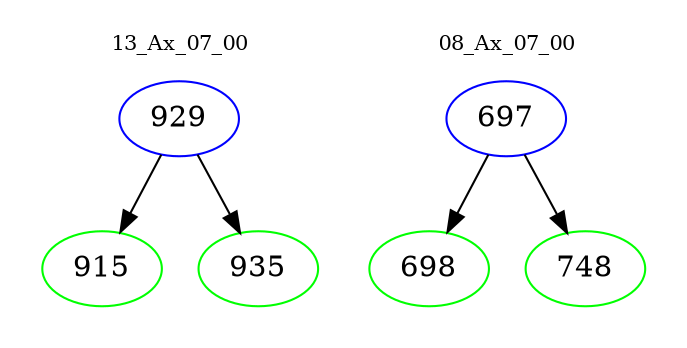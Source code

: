 digraph{
subgraph cluster_0 {
color = white
label = "13_Ax_07_00";
fontsize=10;
T0_929 [label="929", color="blue"]
T0_929 -> T0_915 [color="black"]
T0_915 [label="915", color="green"]
T0_929 -> T0_935 [color="black"]
T0_935 [label="935", color="green"]
}
subgraph cluster_1 {
color = white
label = "08_Ax_07_00";
fontsize=10;
T1_697 [label="697", color="blue"]
T1_697 -> T1_698 [color="black"]
T1_698 [label="698", color="green"]
T1_697 -> T1_748 [color="black"]
T1_748 [label="748", color="green"]
}
}
